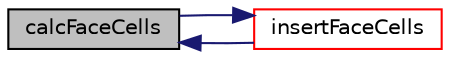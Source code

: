 digraph "calcFaceCells"
{
  bgcolor="transparent";
  edge [fontname="Helvetica",fontsize="10",labelfontname="Helvetica",labelfontsize="10"];
  node [fontname="Helvetica",fontsize="10",shape=record];
  rankdir="LR";
  Node408 [label="calcFaceCells",height=0.2,width=0.4,color="black", fillcolor="grey75", style="filled", fontcolor="black"];
  Node408 -> Node409 [dir="back",color="midnightblue",fontsize="10",style="solid",fontname="Helvetica"];
  Node409 [label="insertFaceCells",height=0.2,width=0.4,color="red",URL="$a23469.html#ac1c792bf4a5a1b870bb79770131b78ac",tooltip="Collect cell neighbours of faces in global numbering. "];
  Node409 -> Node408 [dir="back",color="midnightblue",fontsize="10",style="solid",fontname="Helvetica"];
}
